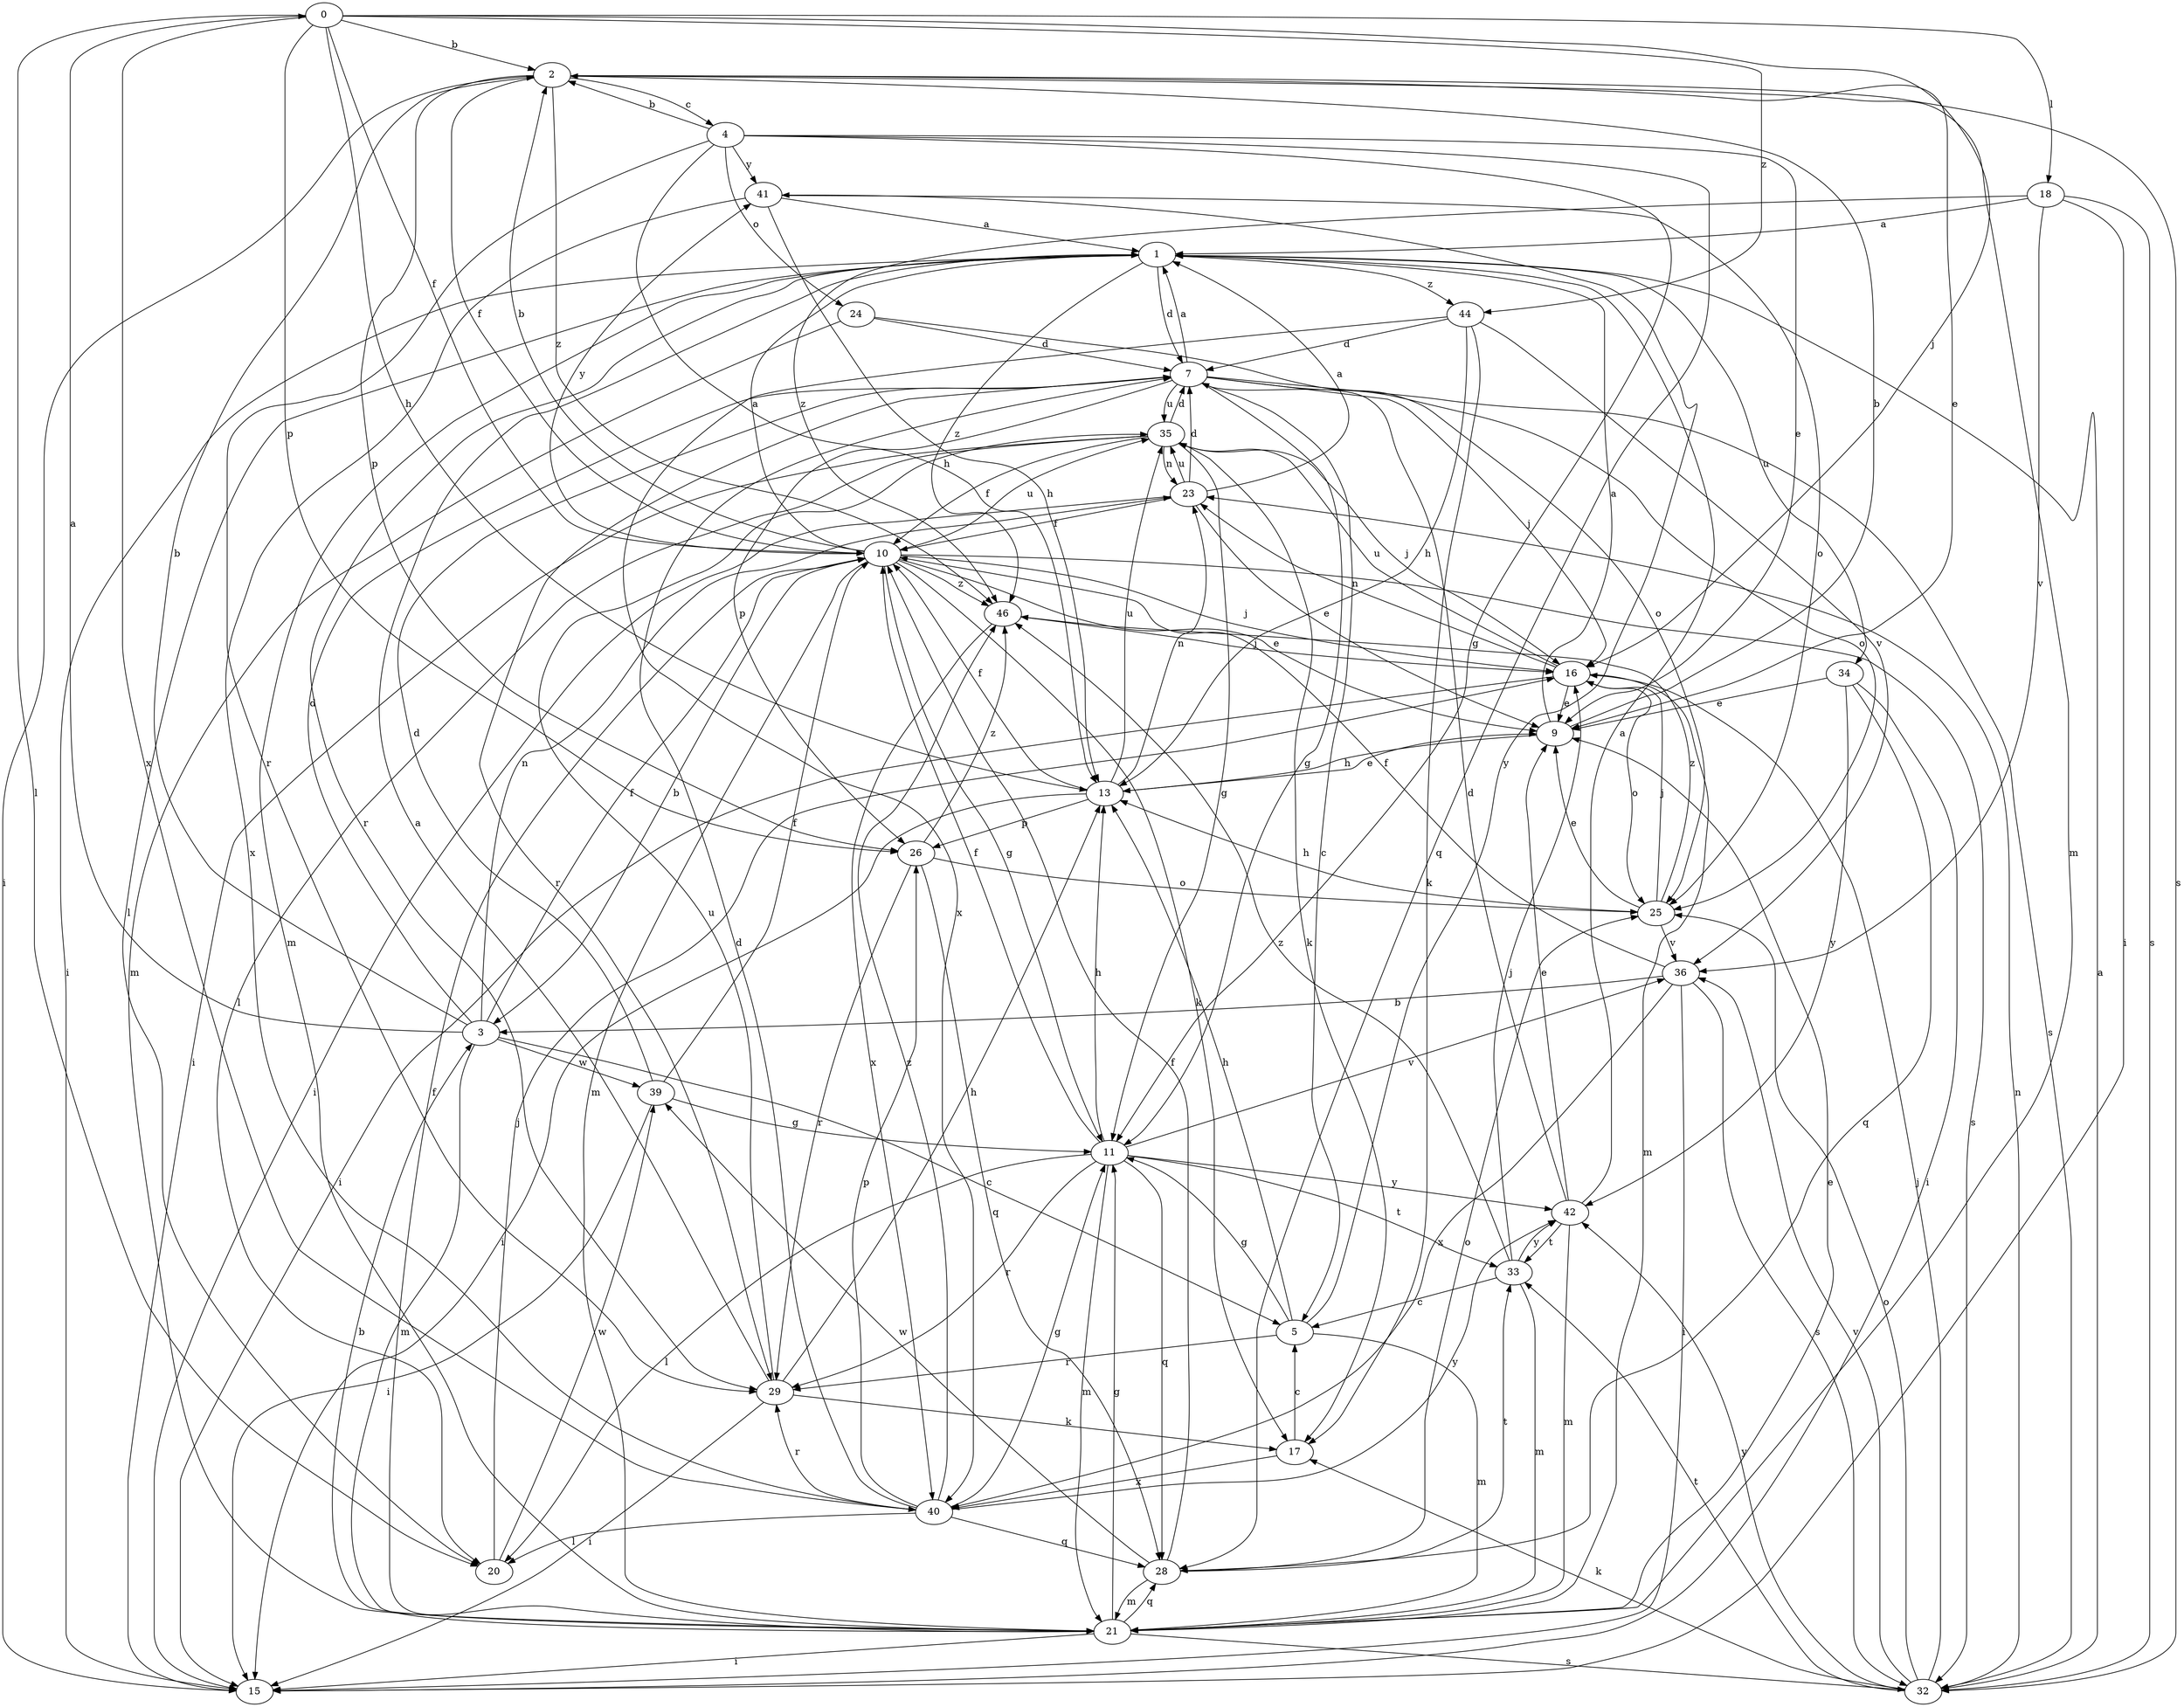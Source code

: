 strict digraph  {
0;
1;
2;
3;
4;
5;
7;
9;
10;
11;
13;
15;
16;
17;
18;
20;
21;
23;
24;
25;
26;
28;
29;
32;
33;
34;
35;
36;
39;
40;
41;
42;
44;
46;
0 -> 2  [label=b];
0 -> 10  [label=f];
0 -> 13  [label=h];
0 -> 16  [label=j];
0 -> 18  [label=l];
0 -> 20  [label=l];
0 -> 26  [label=p];
0 -> 40  [label=x];
0 -> 44  [label=z];
1 -> 7  [label=d];
1 -> 15  [label=i];
1 -> 20  [label=l];
1 -> 21  [label=m];
1 -> 29  [label=r];
1 -> 34  [label=u];
1 -> 44  [label=z];
1 -> 46  [label=z];
2 -> 4  [label=c];
2 -> 9  [label=e];
2 -> 10  [label=f];
2 -> 15  [label=i];
2 -> 21  [label=m];
2 -> 26  [label=p];
2 -> 32  [label=s];
2 -> 46  [label=z];
3 -> 0  [label=a];
3 -> 2  [label=b];
3 -> 5  [label=c];
3 -> 7  [label=d];
3 -> 10  [label=f];
3 -> 21  [label=m];
3 -> 23  [label=n];
3 -> 39  [label=w];
4 -> 2  [label=b];
4 -> 9  [label=e];
4 -> 11  [label=g];
4 -> 13  [label=h];
4 -> 24  [label=o];
4 -> 28  [label=q];
4 -> 29  [label=r];
4 -> 41  [label=y];
5 -> 11  [label=g];
5 -> 13  [label=h];
5 -> 21  [label=m];
5 -> 29  [label=r];
5 -> 41  [label=y];
7 -> 1  [label=a];
7 -> 5  [label=c];
7 -> 11  [label=g];
7 -> 16  [label=j];
7 -> 25  [label=o];
7 -> 26  [label=p];
7 -> 29  [label=r];
7 -> 32  [label=s];
7 -> 35  [label=u];
9 -> 1  [label=a];
9 -> 2  [label=b];
9 -> 13  [label=h];
10 -> 1  [label=a];
10 -> 2  [label=b];
10 -> 3  [label=b];
10 -> 9  [label=e];
10 -> 11  [label=g];
10 -> 16  [label=j];
10 -> 17  [label=k];
10 -> 21  [label=m];
10 -> 32  [label=s];
10 -> 35  [label=u];
10 -> 41  [label=y];
10 -> 46  [label=z];
11 -> 10  [label=f];
11 -> 13  [label=h];
11 -> 20  [label=l];
11 -> 21  [label=m];
11 -> 28  [label=q];
11 -> 29  [label=r];
11 -> 33  [label=t];
11 -> 36  [label=v];
11 -> 42  [label=y];
13 -> 9  [label=e];
13 -> 10  [label=f];
13 -> 15  [label=i];
13 -> 23  [label=n];
13 -> 26  [label=p];
13 -> 35  [label=u];
16 -> 9  [label=e];
16 -> 15  [label=i];
16 -> 21  [label=m];
16 -> 23  [label=n];
16 -> 25  [label=o];
16 -> 35  [label=u];
17 -> 5  [label=c];
17 -> 40  [label=x];
18 -> 1  [label=a];
18 -> 15  [label=i];
18 -> 32  [label=s];
18 -> 36  [label=v];
18 -> 46  [label=z];
20 -> 16  [label=j];
20 -> 39  [label=w];
21 -> 3  [label=b];
21 -> 9  [label=e];
21 -> 10  [label=f];
21 -> 11  [label=g];
21 -> 15  [label=i];
21 -> 28  [label=q];
21 -> 32  [label=s];
23 -> 1  [label=a];
23 -> 7  [label=d];
23 -> 9  [label=e];
23 -> 10  [label=f];
23 -> 15  [label=i];
23 -> 35  [label=u];
24 -> 7  [label=d];
24 -> 21  [label=m];
24 -> 25  [label=o];
25 -> 9  [label=e];
25 -> 13  [label=h];
25 -> 16  [label=j];
25 -> 36  [label=v];
25 -> 46  [label=z];
26 -> 25  [label=o];
26 -> 28  [label=q];
26 -> 29  [label=r];
26 -> 46  [label=z];
28 -> 10  [label=f];
28 -> 21  [label=m];
28 -> 25  [label=o];
28 -> 33  [label=t];
28 -> 39  [label=w];
29 -> 1  [label=a];
29 -> 13  [label=h];
29 -> 15  [label=i];
29 -> 17  [label=k];
29 -> 35  [label=u];
32 -> 1  [label=a];
32 -> 16  [label=j];
32 -> 17  [label=k];
32 -> 23  [label=n];
32 -> 25  [label=o];
32 -> 33  [label=t];
32 -> 36  [label=v];
32 -> 42  [label=y];
33 -> 5  [label=c];
33 -> 16  [label=j];
33 -> 21  [label=m];
33 -> 42  [label=y];
33 -> 46  [label=z];
34 -> 9  [label=e];
34 -> 15  [label=i];
34 -> 28  [label=q];
34 -> 42  [label=y];
35 -> 7  [label=d];
35 -> 10  [label=f];
35 -> 11  [label=g];
35 -> 15  [label=i];
35 -> 16  [label=j];
35 -> 17  [label=k];
35 -> 20  [label=l];
35 -> 23  [label=n];
36 -> 3  [label=b];
36 -> 10  [label=f];
36 -> 15  [label=i];
36 -> 32  [label=s];
36 -> 40  [label=x];
39 -> 7  [label=d];
39 -> 10  [label=f];
39 -> 11  [label=g];
39 -> 15  [label=i];
40 -> 7  [label=d];
40 -> 11  [label=g];
40 -> 20  [label=l];
40 -> 26  [label=p];
40 -> 28  [label=q];
40 -> 29  [label=r];
40 -> 42  [label=y];
40 -> 46  [label=z];
41 -> 1  [label=a];
41 -> 13  [label=h];
41 -> 25  [label=o];
41 -> 40  [label=x];
42 -> 1  [label=a];
42 -> 7  [label=d];
42 -> 9  [label=e];
42 -> 21  [label=m];
42 -> 33  [label=t];
44 -> 7  [label=d];
44 -> 13  [label=h];
44 -> 17  [label=k];
44 -> 36  [label=v];
44 -> 40  [label=x];
46 -> 16  [label=j];
46 -> 40  [label=x];
}
